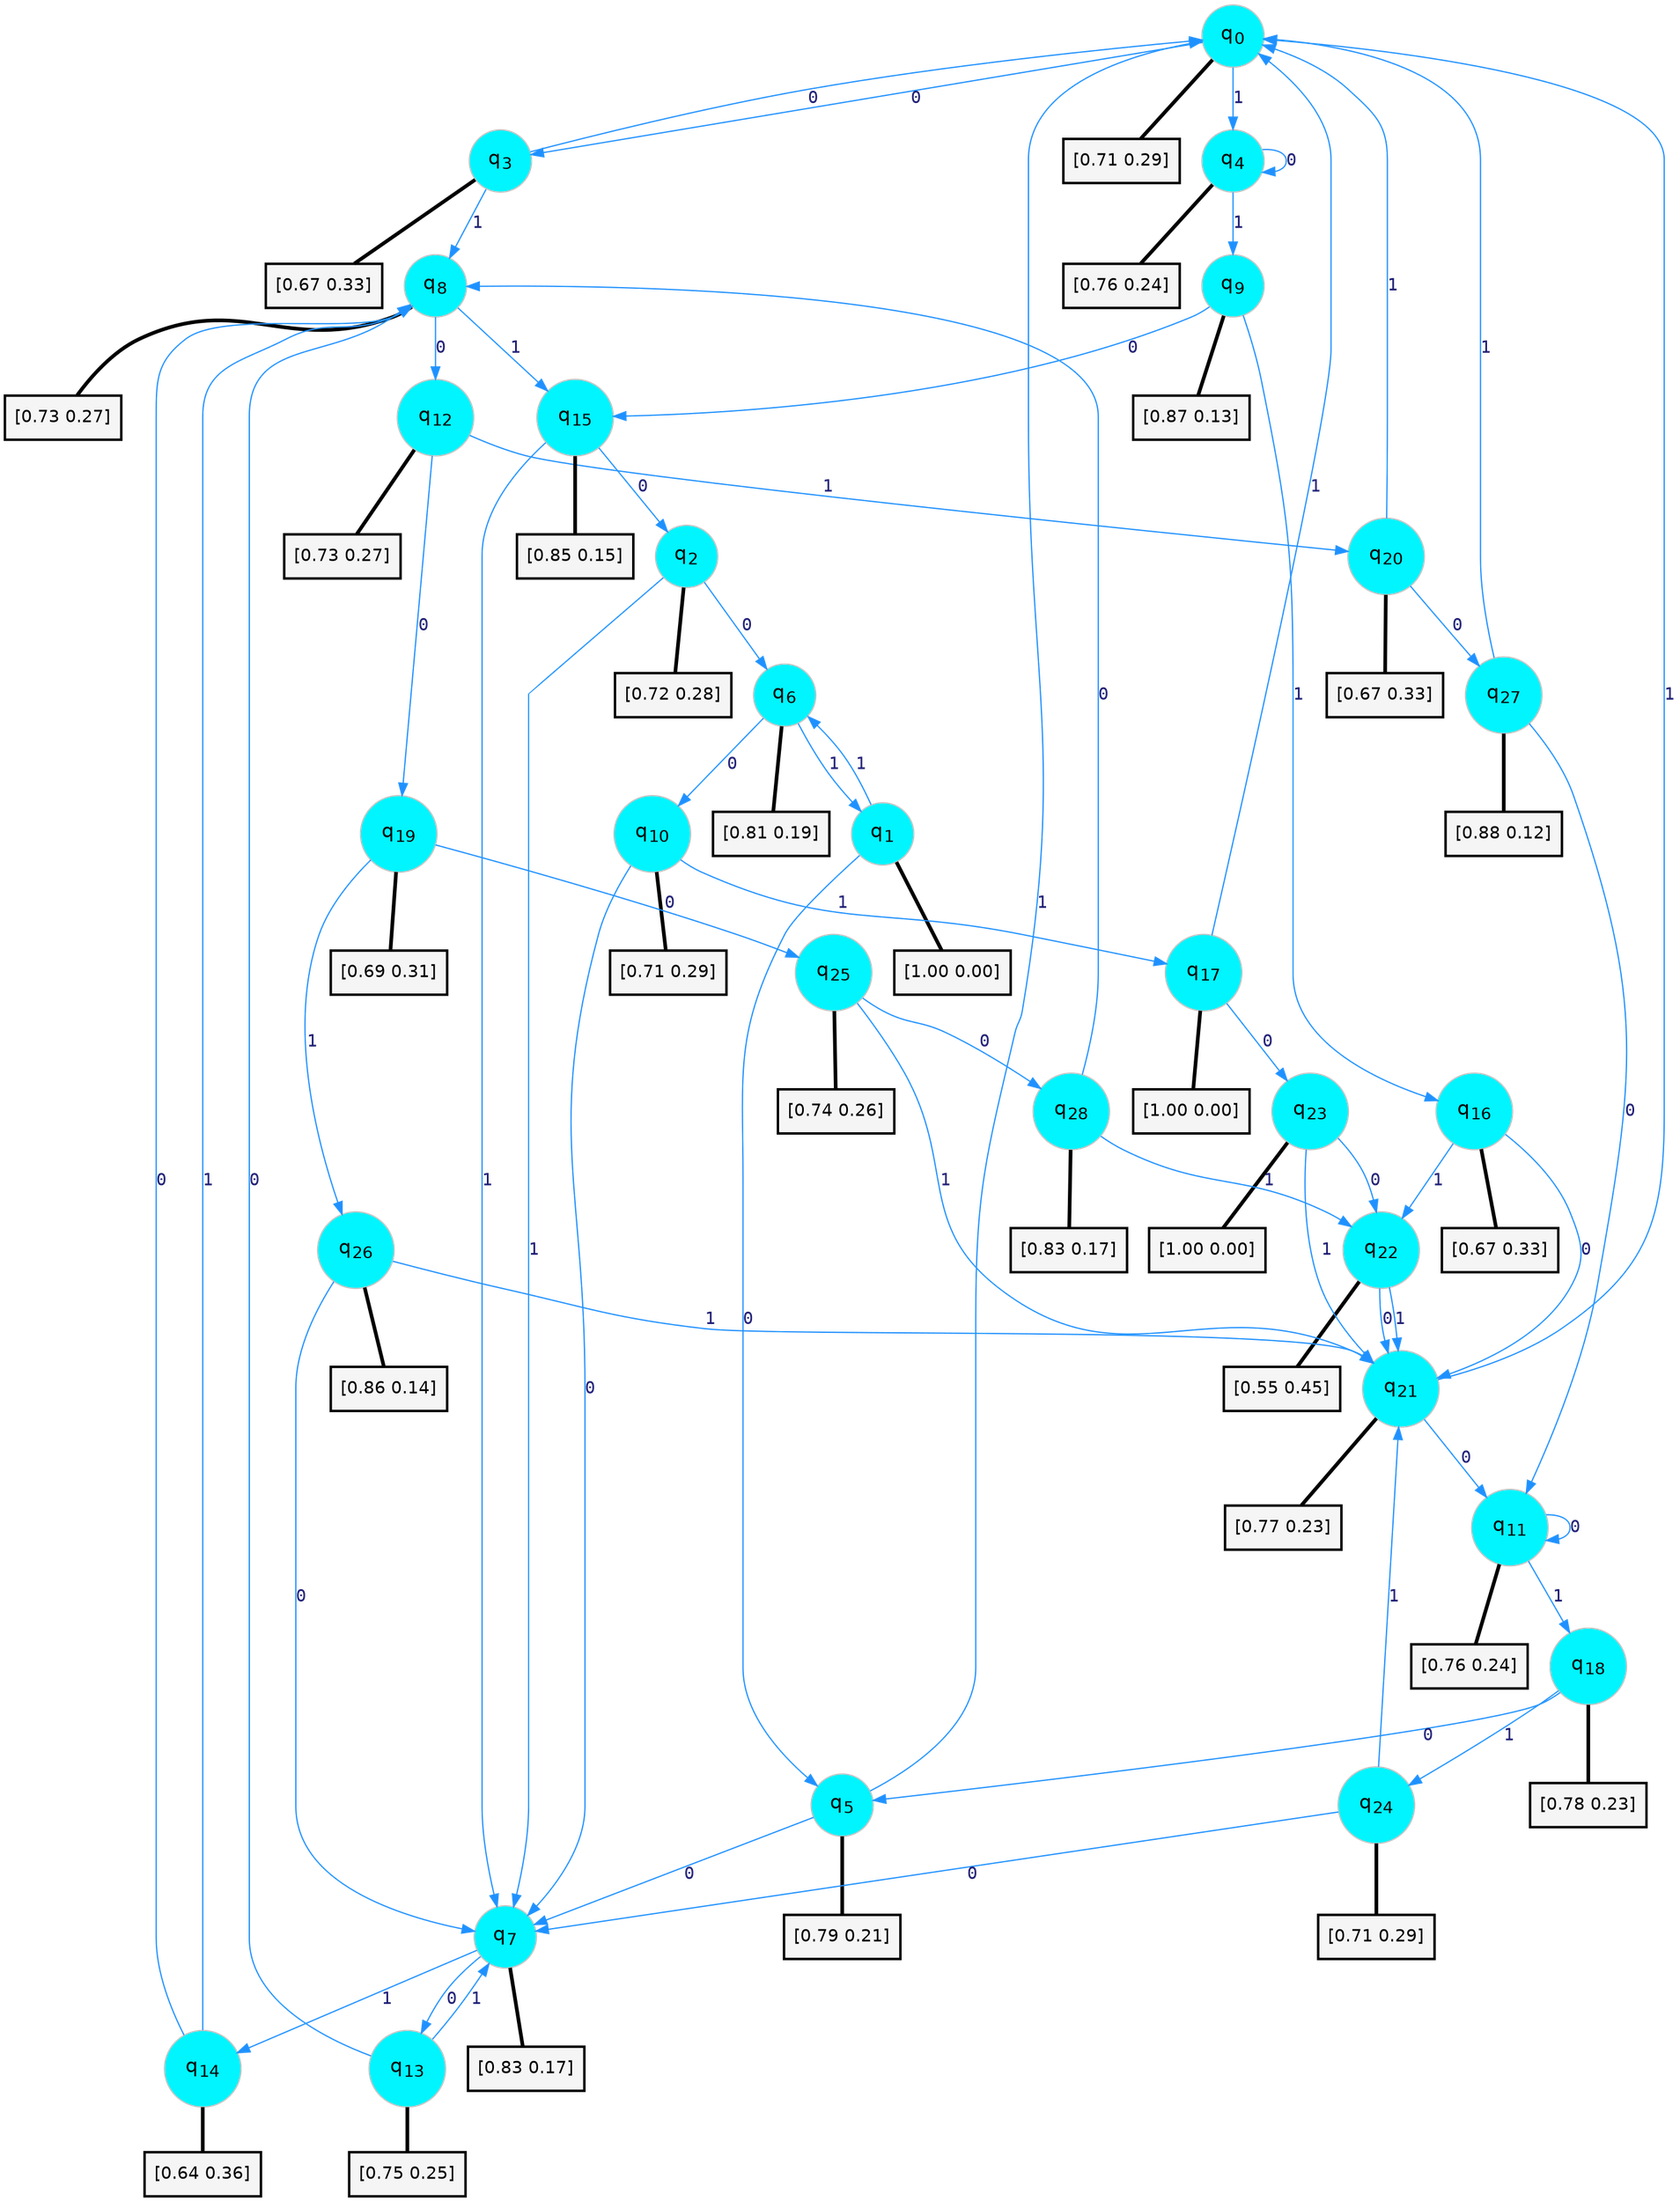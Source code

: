 digraph G {
graph [
bgcolor=transparent, dpi=300, rankdir=TD, size="40,25"];
node [
color=gray, fillcolor=turquoise1, fontcolor=black, fontname=Helvetica, fontsize=16, fontweight=bold, shape=circle, style=filled];
edge [
arrowsize=1, color=dodgerblue1, fontcolor=midnightblue, fontname=courier, fontweight=bold, penwidth=1, style=solid, weight=20];
0[label=<q<SUB>0</SUB>>];
1[label=<q<SUB>1</SUB>>];
2[label=<q<SUB>2</SUB>>];
3[label=<q<SUB>3</SUB>>];
4[label=<q<SUB>4</SUB>>];
5[label=<q<SUB>5</SUB>>];
6[label=<q<SUB>6</SUB>>];
7[label=<q<SUB>7</SUB>>];
8[label=<q<SUB>8</SUB>>];
9[label=<q<SUB>9</SUB>>];
10[label=<q<SUB>10</SUB>>];
11[label=<q<SUB>11</SUB>>];
12[label=<q<SUB>12</SUB>>];
13[label=<q<SUB>13</SUB>>];
14[label=<q<SUB>14</SUB>>];
15[label=<q<SUB>15</SUB>>];
16[label=<q<SUB>16</SUB>>];
17[label=<q<SUB>17</SUB>>];
18[label=<q<SUB>18</SUB>>];
19[label=<q<SUB>19</SUB>>];
20[label=<q<SUB>20</SUB>>];
21[label=<q<SUB>21</SUB>>];
22[label=<q<SUB>22</SUB>>];
23[label=<q<SUB>23</SUB>>];
24[label=<q<SUB>24</SUB>>];
25[label=<q<SUB>25</SUB>>];
26[label=<q<SUB>26</SUB>>];
27[label=<q<SUB>27</SUB>>];
28[label=<q<SUB>28</SUB>>];
29[label="[0.71 0.29]", shape=box,fontcolor=black, fontname=Helvetica, fontsize=14, penwidth=2, fillcolor=whitesmoke,color=black];
30[label="[1.00 0.00]", shape=box,fontcolor=black, fontname=Helvetica, fontsize=14, penwidth=2, fillcolor=whitesmoke,color=black];
31[label="[0.72 0.28]", shape=box,fontcolor=black, fontname=Helvetica, fontsize=14, penwidth=2, fillcolor=whitesmoke,color=black];
32[label="[0.67 0.33]", shape=box,fontcolor=black, fontname=Helvetica, fontsize=14, penwidth=2, fillcolor=whitesmoke,color=black];
33[label="[0.76 0.24]", shape=box,fontcolor=black, fontname=Helvetica, fontsize=14, penwidth=2, fillcolor=whitesmoke,color=black];
34[label="[0.79 0.21]", shape=box,fontcolor=black, fontname=Helvetica, fontsize=14, penwidth=2, fillcolor=whitesmoke,color=black];
35[label="[0.81 0.19]", shape=box,fontcolor=black, fontname=Helvetica, fontsize=14, penwidth=2, fillcolor=whitesmoke,color=black];
36[label="[0.83 0.17]", shape=box,fontcolor=black, fontname=Helvetica, fontsize=14, penwidth=2, fillcolor=whitesmoke,color=black];
37[label="[0.73 0.27]", shape=box,fontcolor=black, fontname=Helvetica, fontsize=14, penwidth=2, fillcolor=whitesmoke,color=black];
38[label="[0.87 0.13]", shape=box,fontcolor=black, fontname=Helvetica, fontsize=14, penwidth=2, fillcolor=whitesmoke,color=black];
39[label="[0.71 0.29]", shape=box,fontcolor=black, fontname=Helvetica, fontsize=14, penwidth=2, fillcolor=whitesmoke,color=black];
40[label="[0.76 0.24]", shape=box,fontcolor=black, fontname=Helvetica, fontsize=14, penwidth=2, fillcolor=whitesmoke,color=black];
41[label="[0.73 0.27]", shape=box,fontcolor=black, fontname=Helvetica, fontsize=14, penwidth=2, fillcolor=whitesmoke,color=black];
42[label="[0.75 0.25]", shape=box,fontcolor=black, fontname=Helvetica, fontsize=14, penwidth=2, fillcolor=whitesmoke,color=black];
43[label="[0.64 0.36]", shape=box,fontcolor=black, fontname=Helvetica, fontsize=14, penwidth=2, fillcolor=whitesmoke,color=black];
44[label="[0.85 0.15]", shape=box,fontcolor=black, fontname=Helvetica, fontsize=14, penwidth=2, fillcolor=whitesmoke,color=black];
45[label="[0.67 0.33]", shape=box,fontcolor=black, fontname=Helvetica, fontsize=14, penwidth=2, fillcolor=whitesmoke,color=black];
46[label="[1.00 0.00]", shape=box,fontcolor=black, fontname=Helvetica, fontsize=14, penwidth=2, fillcolor=whitesmoke,color=black];
47[label="[0.78 0.23]", shape=box,fontcolor=black, fontname=Helvetica, fontsize=14, penwidth=2, fillcolor=whitesmoke,color=black];
48[label="[0.69 0.31]", shape=box,fontcolor=black, fontname=Helvetica, fontsize=14, penwidth=2, fillcolor=whitesmoke,color=black];
49[label="[0.67 0.33]", shape=box,fontcolor=black, fontname=Helvetica, fontsize=14, penwidth=2, fillcolor=whitesmoke,color=black];
50[label="[0.77 0.23]", shape=box,fontcolor=black, fontname=Helvetica, fontsize=14, penwidth=2, fillcolor=whitesmoke,color=black];
51[label="[0.55 0.45]", shape=box,fontcolor=black, fontname=Helvetica, fontsize=14, penwidth=2, fillcolor=whitesmoke,color=black];
52[label="[1.00 0.00]", shape=box,fontcolor=black, fontname=Helvetica, fontsize=14, penwidth=2, fillcolor=whitesmoke,color=black];
53[label="[0.71 0.29]", shape=box,fontcolor=black, fontname=Helvetica, fontsize=14, penwidth=2, fillcolor=whitesmoke,color=black];
54[label="[0.74 0.26]", shape=box,fontcolor=black, fontname=Helvetica, fontsize=14, penwidth=2, fillcolor=whitesmoke,color=black];
55[label="[0.86 0.14]", shape=box,fontcolor=black, fontname=Helvetica, fontsize=14, penwidth=2, fillcolor=whitesmoke,color=black];
56[label="[0.88 0.12]", shape=box,fontcolor=black, fontname=Helvetica, fontsize=14, penwidth=2, fillcolor=whitesmoke,color=black];
57[label="[0.83 0.17]", shape=box,fontcolor=black, fontname=Helvetica, fontsize=14, penwidth=2, fillcolor=whitesmoke,color=black];
0->3 [label=0];
0->4 [label=1];
0->29 [arrowhead=none, penwidth=3,color=black];
1->5 [label=0];
1->6 [label=1];
1->30 [arrowhead=none, penwidth=3,color=black];
2->6 [label=0];
2->7 [label=1];
2->31 [arrowhead=none, penwidth=3,color=black];
3->0 [label=0];
3->8 [label=1];
3->32 [arrowhead=none, penwidth=3,color=black];
4->4 [label=0];
4->9 [label=1];
4->33 [arrowhead=none, penwidth=3,color=black];
5->7 [label=0];
5->0 [label=1];
5->34 [arrowhead=none, penwidth=3,color=black];
6->10 [label=0];
6->1 [label=1];
6->35 [arrowhead=none, penwidth=3,color=black];
7->13 [label=0];
7->14 [label=1];
7->36 [arrowhead=none, penwidth=3,color=black];
8->12 [label=0];
8->15 [label=1];
8->37 [arrowhead=none, penwidth=3,color=black];
9->15 [label=0];
9->16 [label=1];
9->38 [arrowhead=none, penwidth=3,color=black];
10->7 [label=0];
10->17 [label=1];
10->39 [arrowhead=none, penwidth=3,color=black];
11->11 [label=0];
11->18 [label=1];
11->40 [arrowhead=none, penwidth=3,color=black];
12->19 [label=0];
12->20 [label=1];
12->41 [arrowhead=none, penwidth=3,color=black];
13->8 [label=0];
13->7 [label=1];
13->42 [arrowhead=none, penwidth=3,color=black];
14->8 [label=0];
14->8 [label=1];
14->43 [arrowhead=none, penwidth=3,color=black];
15->2 [label=0];
15->7 [label=1];
15->44 [arrowhead=none, penwidth=3,color=black];
16->21 [label=0];
16->22 [label=1];
16->45 [arrowhead=none, penwidth=3,color=black];
17->23 [label=0];
17->0 [label=1];
17->46 [arrowhead=none, penwidth=3,color=black];
18->5 [label=0];
18->24 [label=1];
18->47 [arrowhead=none, penwidth=3,color=black];
19->25 [label=0];
19->26 [label=1];
19->48 [arrowhead=none, penwidth=3,color=black];
20->27 [label=0];
20->0 [label=1];
20->49 [arrowhead=none, penwidth=3,color=black];
21->11 [label=0];
21->0 [label=1];
21->50 [arrowhead=none, penwidth=3,color=black];
22->21 [label=0];
22->21 [label=1];
22->51 [arrowhead=none, penwidth=3,color=black];
23->22 [label=0];
23->21 [label=1];
23->52 [arrowhead=none, penwidth=3,color=black];
24->7 [label=0];
24->21 [label=1];
24->53 [arrowhead=none, penwidth=3,color=black];
25->28 [label=0];
25->21 [label=1];
25->54 [arrowhead=none, penwidth=3,color=black];
26->7 [label=0];
26->21 [label=1];
26->55 [arrowhead=none, penwidth=3,color=black];
27->11 [label=0];
27->0 [label=1];
27->56 [arrowhead=none, penwidth=3,color=black];
28->8 [label=0];
28->22 [label=1];
28->57 [arrowhead=none, penwidth=3,color=black];
}
